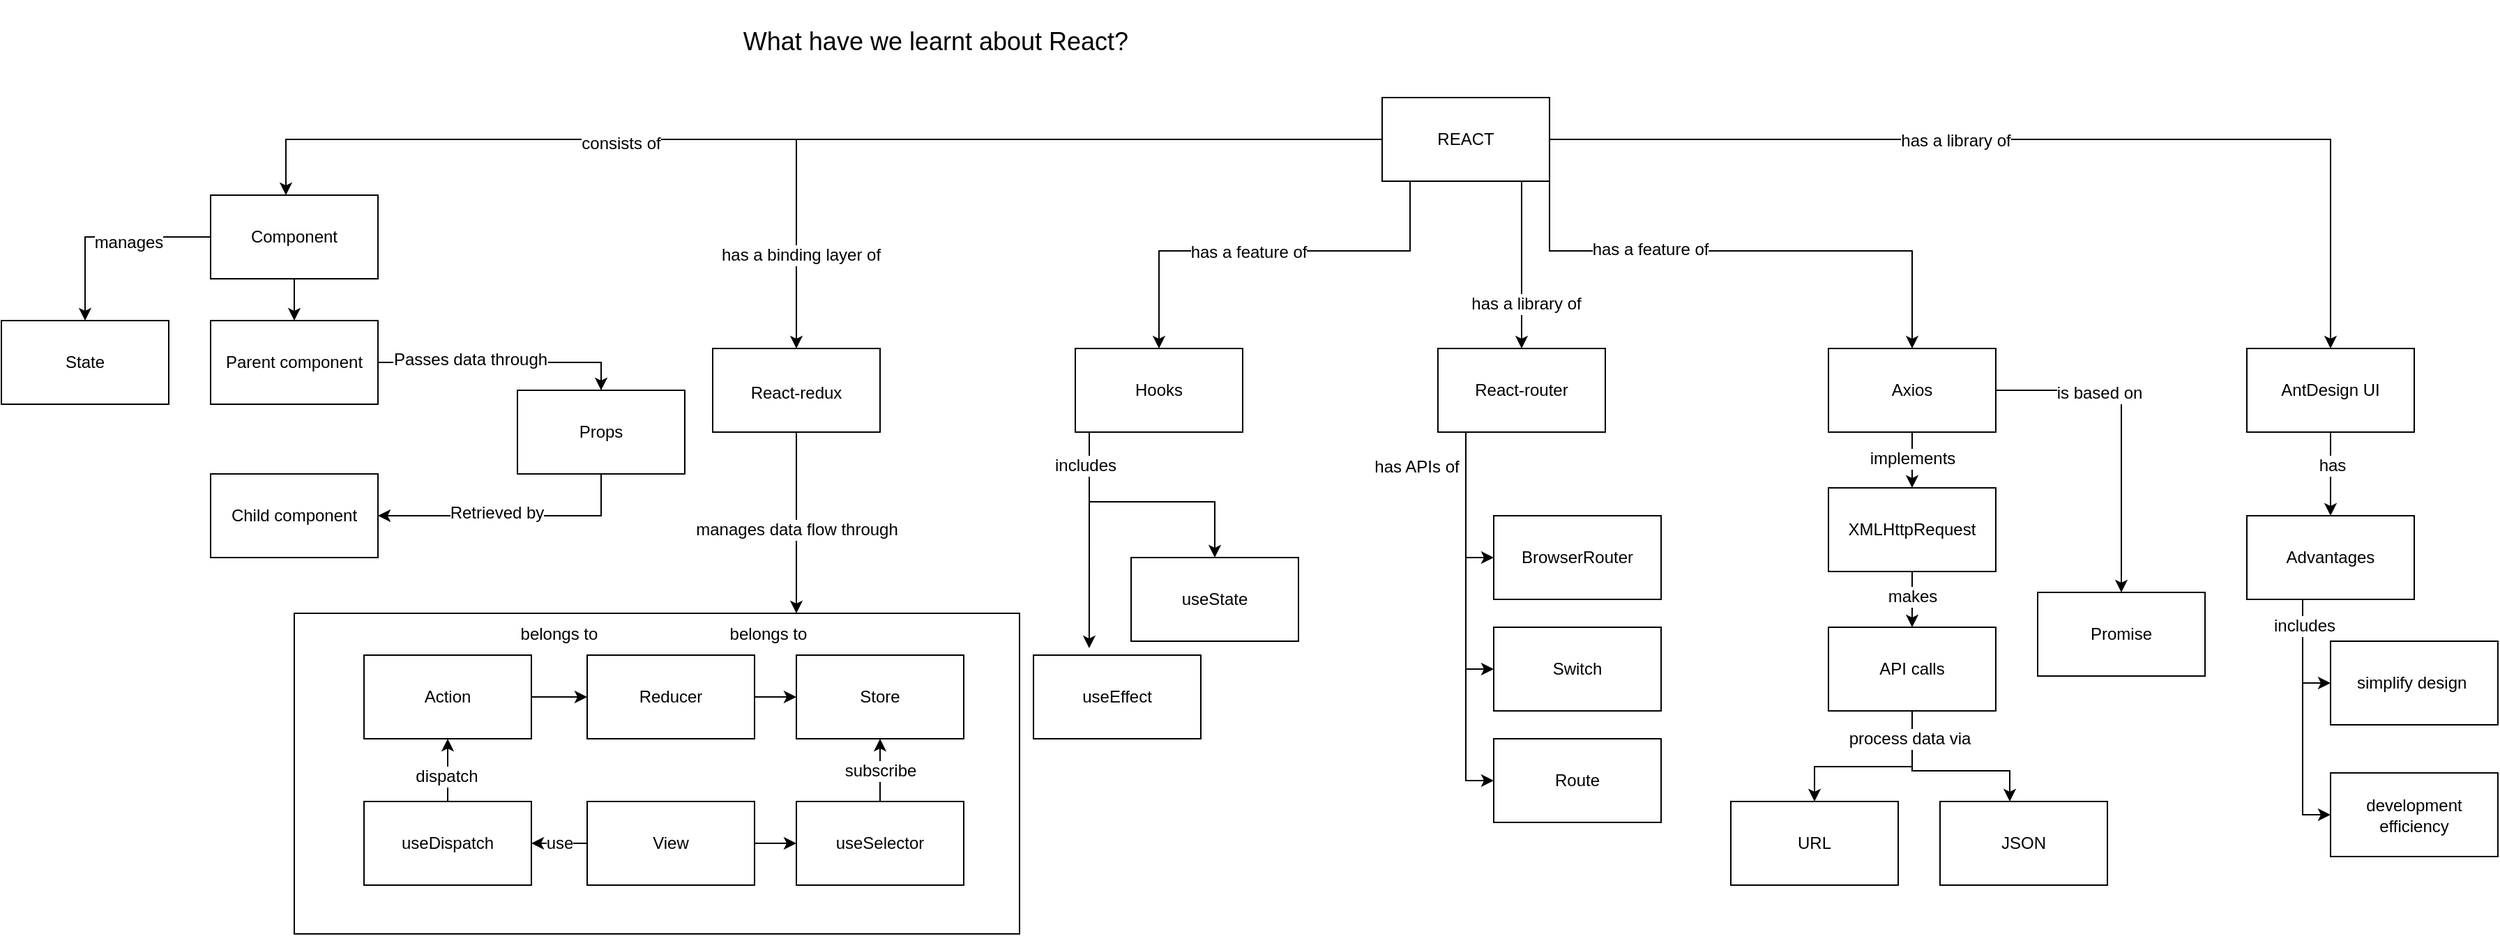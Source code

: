 <mxfile version="15.6.8" type="github">
  <diagram id="8TTe-FYzZjuJ3bXOilr_" name="Page-1">
    <mxGraphModel dx="3470" dy="768" grid="1" gridSize="10" guides="1" tooltips="1" connect="1" arrows="1" fold="1" page="1" pageScale="1" pageWidth="1654" pageHeight="1169" math="0" shadow="0">
      <root>
        <mxCell id="0" />
        <mxCell id="1" parent="0" />
        <mxCell id="9wk4nrIGjfBQMjjRyyHU-38" value="" style="rounded=0;whiteSpace=wrap;html=1;fontSize=12;" vertex="1" parent="1">
          <mxGeometry x="30" y="470" width="520" height="230" as="geometry" />
        </mxCell>
        <mxCell id="9wk4nrIGjfBQMjjRyyHU-8" style="edgeStyle=orthogonalEdgeStyle;rounded=0;orthogonalLoop=1;jettySize=auto;html=1;entryX=0.5;entryY=0;entryDx=0;entryDy=0;fontSize=12;" edge="1" parent="1" source="9wk4nrIGjfBQMjjRyyHU-1" target="9wk4nrIGjfBQMjjRyyHU-3">
          <mxGeometry relative="1" as="geometry">
            <Array as="points">
              <mxPoint x="390" y="130" />
            </Array>
          </mxGeometry>
        </mxCell>
        <mxCell id="9wk4nrIGjfBQMjjRyyHU-61" value="has a binding layer of" style="edgeLabel;html=1;align=center;verticalAlign=middle;resizable=0;points=[];fontSize=12;" vertex="1" connectable="0" parent="9wk4nrIGjfBQMjjRyyHU-8">
          <mxGeometry x="0.765" y="3" relative="1" as="geometry">
            <mxPoint as="offset" />
          </mxGeometry>
        </mxCell>
        <mxCell id="9wk4nrIGjfBQMjjRyyHU-15" style="edgeStyle=orthogonalEdgeStyle;rounded=0;orthogonalLoop=1;jettySize=auto;html=1;entryX=0.5;entryY=0;entryDx=0;entryDy=0;fontSize=12;" edge="1" parent="1" source="9wk4nrIGjfBQMjjRyyHU-1" target="9wk4nrIGjfBQMjjRyyHU-4">
          <mxGeometry relative="1" as="geometry">
            <Array as="points">
              <mxPoint x="830" y="210" />
              <mxPoint x="650" y="210" />
            </Array>
          </mxGeometry>
        </mxCell>
        <mxCell id="9wk4nrIGjfBQMjjRyyHU-77" value="has a feature of" style="edgeLabel;html=1;align=center;verticalAlign=middle;resizable=0;points=[];fontSize=12;" vertex="1" connectable="0" parent="9wk4nrIGjfBQMjjRyyHU-15">
          <mxGeometry x="0.107" y="1" relative="1" as="geometry">
            <mxPoint as="offset" />
          </mxGeometry>
        </mxCell>
        <mxCell id="9wk4nrIGjfBQMjjRyyHU-20" style="edgeStyle=orthogonalEdgeStyle;rounded=0;orthogonalLoop=1;jettySize=auto;html=1;exitX=0.5;exitY=1;exitDx=0;exitDy=0;entryX=0.5;entryY=0;entryDx=0;entryDy=0;fontSize=12;" edge="1" parent="1" source="9wk4nrIGjfBQMjjRyyHU-1" target="9wk4nrIGjfBQMjjRyyHU-5">
          <mxGeometry relative="1" as="geometry">
            <Array as="points">
              <mxPoint x="870" y="160" />
            </Array>
          </mxGeometry>
        </mxCell>
        <mxCell id="9wk4nrIGjfBQMjjRyyHU-101" value="has a library of" style="edgeLabel;html=1;align=center;verticalAlign=middle;resizable=0;points=[];fontSize=12;" vertex="1" connectable="0" parent="9wk4nrIGjfBQMjjRyyHU-20">
          <mxGeometry x="0.6" y="3" relative="1" as="geometry">
            <mxPoint as="offset" />
          </mxGeometry>
        </mxCell>
        <mxCell id="9wk4nrIGjfBQMjjRyyHU-24" style="edgeStyle=orthogonalEdgeStyle;rounded=0;orthogonalLoop=1;jettySize=auto;html=1;exitX=1;exitY=0.5;exitDx=0;exitDy=0;entryX=0.5;entryY=0;entryDx=0;entryDy=0;fontSize=12;" edge="1" parent="1" source="9wk4nrIGjfBQMjjRyyHU-1" target="9wk4nrIGjfBQMjjRyyHU-6">
          <mxGeometry relative="1" as="geometry">
            <Array as="points">
              <mxPoint x="930" y="210" />
              <mxPoint x="1190" y="210" />
            </Array>
          </mxGeometry>
        </mxCell>
        <mxCell id="9wk4nrIGjfBQMjjRyyHU-102" value="has a feature of" style="edgeLabel;html=1;align=center;verticalAlign=middle;resizable=0;points=[];fontSize=12;" vertex="1" connectable="0" parent="9wk4nrIGjfBQMjjRyyHU-24">
          <mxGeometry x="-0.259" y="1" relative="1" as="geometry">
            <mxPoint as="offset" />
          </mxGeometry>
        </mxCell>
        <mxCell id="9wk4nrIGjfBQMjjRyyHU-29" style="edgeStyle=orthogonalEdgeStyle;rounded=0;orthogonalLoop=1;jettySize=auto;html=1;entryX=0.5;entryY=0;entryDx=0;entryDy=0;fontSize=12;" edge="1" parent="1" source="9wk4nrIGjfBQMjjRyyHU-1" target="9wk4nrIGjfBQMjjRyyHU-7">
          <mxGeometry relative="1" as="geometry" />
        </mxCell>
        <mxCell id="9wk4nrIGjfBQMjjRyyHU-70" value="has a library of" style="edgeLabel;html=1;align=center;verticalAlign=middle;resizable=0;points=[];fontSize=12;" vertex="1" connectable="0" parent="9wk4nrIGjfBQMjjRyyHU-29">
          <mxGeometry x="-0.182" y="-1" relative="1" as="geometry">
            <mxPoint as="offset" />
          </mxGeometry>
        </mxCell>
        <mxCell id="9wk4nrIGjfBQMjjRyyHU-51" style="edgeStyle=orthogonalEdgeStyle;rounded=0;orthogonalLoop=1;jettySize=auto;html=1;exitX=0;exitY=0.25;exitDx=0;exitDy=0;entryX=0.45;entryY=0;entryDx=0;entryDy=0;entryPerimeter=0;fontSize=12;" edge="1" parent="1" source="9wk4nrIGjfBQMjjRyyHU-1" target="9wk4nrIGjfBQMjjRyyHU-30">
          <mxGeometry relative="1" as="geometry">
            <Array as="points">
              <mxPoint x="810" y="130" />
              <mxPoint x="24" y="130" />
            </Array>
          </mxGeometry>
        </mxCell>
        <mxCell id="9wk4nrIGjfBQMjjRyyHU-55" value="consists of" style="edgeLabel;html=1;align=center;verticalAlign=middle;resizable=0;points=[];fontSize=12;" vertex="1" connectable="0" parent="9wk4nrIGjfBQMjjRyyHU-51">
          <mxGeometry x="0.334" y="3" relative="1" as="geometry">
            <mxPoint as="offset" />
          </mxGeometry>
        </mxCell>
        <mxCell id="9wk4nrIGjfBQMjjRyyHU-1" value="REACT" style="rounded=0;whiteSpace=wrap;html=1;" vertex="1" parent="1">
          <mxGeometry x="810" y="100" width="120" height="60" as="geometry" />
        </mxCell>
        <mxCell id="9wk4nrIGjfBQMjjRyyHU-2" value="&lt;font style=&quot;font-size: 18px&quot;&gt;What have we learnt about React?&lt;/font&gt;" style="text;html=1;strokeColor=none;fillColor=none;align=center;verticalAlign=middle;whiteSpace=wrap;rounded=0;" vertex="1" parent="1">
          <mxGeometry x="330" y="30" width="320" height="60" as="geometry" />
        </mxCell>
        <mxCell id="9wk4nrIGjfBQMjjRyyHU-39" style="edgeStyle=orthogonalEdgeStyle;rounded=0;orthogonalLoop=1;jettySize=auto;html=1;exitX=0.5;exitY=1;exitDx=0;exitDy=0;fontSize=12;" edge="1" parent="1" source="9wk4nrIGjfBQMjjRyyHU-3">
          <mxGeometry relative="1" as="geometry">
            <mxPoint x="390" y="470" as="targetPoint" />
            <Array as="points">
              <mxPoint x="390" y="470" />
            </Array>
          </mxGeometry>
        </mxCell>
        <mxCell id="9wk4nrIGjfBQMjjRyyHU-62" value="manages data flow through" style="edgeLabel;html=1;align=center;verticalAlign=middle;resizable=0;points=[];fontSize=12;" vertex="1" connectable="0" parent="9wk4nrIGjfBQMjjRyyHU-39">
          <mxGeometry x="0.077" relative="1" as="geometry">
            <mxPoint as="offset" />
          </mxGeometry>
        </mxCell>
        <mxCell id="9wk4nrIGjfBQMjjRyyHU-3" value="&lt;font style=&quot;font-size: 12px&quot;&gt;React-redux&lt;/font&gt;" style="rounded=0;whiteSpace=wrap;html=1;fontSize=18;" vertex="1" parent="1">
          <mxGeometry x="330" y="280" width="120" height="60" as="geometry" />
        </mxCell>
        <mxCell id="9wk4nrIGjfBQMjjRyyHU-17" style="edgeStyle=orthogonalEdgeStyle;rounded=0;orthogonalLoop=1;jettySize=auto;html=1;entryX=0.5;entryY=0;entryDx=0;entryDy=0;fontSize=12;" edge="1" parent="1" source="9wk4nrIGjfBQMjjRyyHU-4" target="9wk4nrIGjfBQMjjRyyHU-16">
          <mxGeometry relative="1" as="geometry">
            <Array as="points">
              <mxPoint x="600" y="390" />
              <mxPoint x="690" y="390" />
            </Array>
          </mxGeometry>
        </mxCell>
        <mxCell id="9wk4nrIGjfBQMjjRyyHU-54" style="edgeStyle=orthogonalEdgeStyle;rounded=0;orthogonalLoop=1;jettySize=auto;html=1;entryX=0.333;entryY=-0.083;entryDx=0;entryDy=0;entryPerimeter=0;fontSize=12;" edge="1" parent="1" source="9wk4nrIGjfBQMjjRyyHU-4" target="9wk4nrIGjfBQMjjRyyHU-18">
          <mxGeometry relative="1" as="geometry">
            <Array as="points">
              <mxPoint x="600" y="380" />
              <mxPoint x="600" y="380" />
            </Array>
          </mxGeometry>
        </mxCell>
        <mxCell id="9wk4nrIGjfBQMjjRyyHU-84" value="includes" style="edgeLabel;html=1;align=center;verticalAlign=middle;resizable=0;points=[];fontSize=12;" vertex="1" connectable="0" parent="9wk4nrIGjfBQMjjRyyHU-54">
          <mxGeometry x="-0.69" y="-3" relative="1" as="geometry">
            <mxPoint as="offset" />
          </mxGeometry>
        </mxCell>
        <mxCell id="9wk4nrIGjfBQMjjRyyHU-4" value="Hooks" style="rounded=0;whiteSpace=wrap;html=1;fontSize=12;" vertex="1" parent="1">
          <mxGeometry x="590" y="280" width="120" height="60" as="geometry" />
        </mxCell>
        <mxCell id="9wk4nrIGjfBQMjjRyyHU-81" style="edgeStyle=orthogonalEdgeStyle;rounded=0;orthogonalLoop=1;jettySize=auto;html=1;entryX=0;entryY=0.5;entryDx=0;entryDy=0;fontSize=12;" edge="1" parent="1" source="9wk4nrIGjfBQMjjRyyHU-5" target="9wk4nrIGjfBQMjjRyyHU-22">
          <mxGeometry relative="1" as="geometry">
            <Array as="points">
              <mxPoint x="870" y="510" />
            </Array>
          </mxGeometry>
        </mxCell>
        <mxCell id="9wk4nrIGjfBQMjjRyyHU-82" style="edgeStyle=orthogonalEdgeStyle;rounded=0;orthogonalLoop=1;jettySize=auto;html=1;entryX=0;entryY=0.5;entryDx=0;entryDy=0;fontSize=12;" edge="1" parent="1" source="9wk4nrIGjfBQMjjRyyHU-5" target="9wk4nrIGjfBQMjjRyyHU-23">
          <mxGeometry relative="1" as="geometry">
            <Array as="points">
              <mxPoint x="870" y="590" />
            </Array>
          </mxGeometry>
        </mxCell>
        <mxCell id="9wk4nrIGjfBQMjjRyyHU-94" style="edgeStyle=orthogonalEdgeStyle;rounded=0;orthogonalLoop=1;jettySize=auto;html=1;entryX=0;entryY=0.5;entryDx=0;entryDy=0;fontSize=12;" edge="1" parent="1" source="9wk4nrIGjfBQMjjRyyHU-5" target="9wk4nrIGjfBQMjjRyyHU-21">
          <mxGeometry relative="1" as="geometry">
            <Array as="points">
              <mxPoint x="870" y="430" />
            </Array>
          </mxGeometry>
        </mxCell>
        <mxCell id="9wk4nrIGjfBQMjjRyyHU-5" value="React-router" style="rounded=0;whiteSpace=wrap;html=1;fontSize=12;" vertex="1" parent="1">
          <mxGeometry x="850" y="280" width="120" height="60" as="geometry" />
        </mxCell>
        <mxCell id="9wk4nrIGjfBQMjjRyyHU-71" style="edgeStyle=orthogonalEdgeStyle;rounded=0;orthogonalLoop=1;jettySize=auto;html=1;entryX=0.5;entryY=0;entryDx=0;entryDy=0;fontSize=12;" edge="1" parent="1" source="9wk4nrIGjfBQMjjRyyHU-6" target="9wk4nrIGjfBQMjjRyyHU-25">
          <mxGeometry relative="1" as="geometry" />
        </mxCell>
        <mxCell id="9wk4nrIGjfBQMjjRyyHU-72" value="implements" style="edgeLabel;html=1;align=center;verticalAlign=middle;resizable=0;points=[];fontSize=12;" vertex="1" connectable="0" parent="9wk4nrIGjfBQMjjRyyHU-71">
          <mxGeometry x="-0.05" relative="1" as="geometry">
            <mxPoint as="offset" />
          </mxGeometry>
        </mxCell>
        <mxCell id="9wk4nrIGjfBQMjjRyyHU-86" style="edgeStyle=orthogonalEdgeStyle;rounded=0;orthogonalLoop=1;jettySize=auto;html=1;fontSize=12;entryX=0.5;entryY=0;entryDx=0;entryDy=0;" edge="1" parent="1" source="9wk4nrIGjfBQMjjRyyHU-6" target="9wk4nrIGjfBQMjjRyyHU-85">
          <mxGeometry relative="1" as="geometry">
            <mxPoint x="1320" y="370" as="targetPoint" />
          </mxGeometry>
        </mxCell>
        <mxCell id="9wk4nrIGjfBQMjjRyyHU-87" value="is based on" style="edgeLabel;html=1;align=center;verticalAlign=middle;resizable=0;points=[];fontSize=12;" vertex="1" connectable="0" parent="9wk4nrIGjfBQMjjRyyHU-86">
          <mxGeometry x="-0.371" y="-2" relative="1" as="geometry">
            <mxPoint as="offset" />
          </mxGeometry>
        </mxCell>
        <mxCell id="9wk4nrIGjfBQMjjRyyHU-6" value="Axios" style="rounded=0;whiteSpace=wrap;html=1;fontSize=12;" vertex="1" parent="1">
          <mxGeometry x="1130" y="280" width="120" height="60" as="geometry" />
        </mxCell>
        <mxCell id="9wk4nrIGjfBQMjjRyyHU-68" style="edgeStyle=orthogonalEdgeStyle;rounded=0;orthogonalLoop=1;jettySize=auto;html=1;entryX=0.5;entryY=0;entryDx=0;entryDy=0;fontSize=12;" edge="1" parent="1" source="9wk4nrIGjfBQMjjRyyHU-7" target="9wk4nrIGjfBQMjjRyyHU-31">
          <mxGeometry relative="1" as="geometry" />
        </mxCell>
        <mxCell id="9wk4nrIGjfBQMjjRyyHU-69" value="has" style="edgeLabel;html=1;align=center;verticalAlign=middle;resizable=0;points=[];fontSize=12;" vertex="1" connectable="0" parent="9wk4nrIGjfBQMjjRyyHU-68">
          <mxGeometry x="-0.2" y="1" relative="1" as="geometry">
            <mxPoint as="offset" />
          </mxGeometry>
        </mxCell>
        <mxCell id="9wk4nrIGjfBQMjjRyyHU-7" value="AntDesign UI" style="rounded=0;whiteSpace=wrap;html=1;fontSize=12;" vertex="1" parent="1">
          <mxGeometry x="1430" y="280" width="120" height="60" as="geometry" />
        </mxCell>
        <mxCell id="9wk4nrIGjfBQMjjRyyHU-32" value="subscribe" style="edgeStyle=orthogonalEdgeStyle;rounded=0;orthogonalLoop=1;jettySize=auto;html=1;fontSize=12;exitX=0.5;exitY=0;exitDx=0;exitDy=0;" edge="1" parent="1" source="9wk4nrIGjfBQMjjRyyHU-13" target="9wk4nrIGjfBQMjjRyyHU-9">
          <mxGeometry relative="1" as="geometry">
            <mxPoint x="450" y="600" as="sourcePoint" />
          </mxGeometry>
        </mxCell>
        <mxCell id="9wk4nrIGjfBQMjjRyyHU-9" value="Store" style="rounded=0;whiteSpace=wrap;html=1;fontSize=12;" vertex="1" parent="1">
          <mxGeometry x="390" y="500" width="120" height="60" as="geometry" />
        </mxCell>
        <mxCell id="9wk4nrIGjfBQMjjRyyHU-37" style="edgeStyle=orthogonalEdgeStyle;rounded=0;orthogonalLoop=1;jettySize=auto;html=1;exitX=1;exitY=0.5;exitDx=0;exitDy=0;entryX=0;entryY=0.5;entryDx=0;entryDy=0;fontSize=12;" edge="1" parent="1" source="9wk4nrIGjfBQMjjRyyHU-10" target="9wk4nrIGjfBQMjjRyyHU-9">
          <mxGeometry relative="1" as="geometry" />
        </mxCell>
        <mxCell id="9wk4nrIGjfBQMjjRyyHU-10" value="Reducer" style="rounded=0;whiteSpace=wrap;html=1;fontSize=12;" vertex="1" parent="1">
          <mxGeometry x="240" y="500" width="120" height="60" as="geometry" />
        </mxCell>
        <mxCell id="9wk4nrIGjfBQMjjRyyHU-36" style="edgeStyle=orthogonalEdgeStyle;rounded=0;orthogonalLoop=1;jettySize=auto;html=1;exitX=1;exitY=0.5;exitDx=0;exitDy=0;entryX=0;entryY=0.5;entryDx=0;entryDy=0;fontSize=12;" edge="1" parent="1" source="9wk4nrIGjfBQMjjRyyHU-11" target="9wk4nrIGjfBQMjjRyyHU-10">
          <mxGeometry relative="1" as="geometry" />
        </mxCell>
        <mxCell id="9wk4nrIGjfBQMjjRyyHU-11" value="Action" style="rounded=0;whiteSpace=wrap;html=1;fontSize=12;" vertex="1" parent="1">
          <mxGeometry x="80" y="500" width="120" height="60" as="geometry" />
        </mxCell>
        <mxCell id="9wk4nrIGjfBQMjjRyyHU-34" value="use" style="edgeStyle=orthogonalEdgeStyle;rounded=0;orthogonalLoop=1;jettySize=auto;html=1;exitX=0;exitY=0.5;exitDx=0;exitDy=0;entryX=1;entryY=0.5;entryDx=0;entryDy=0;fontSize=12;" edge="1" parent="1" source="9wk4nrIGjfBQMjjRyyHU-12" target="9wk4nrIGjfBQMjjRyyHU-14">
          <mxGeometry relative="1" as="geometry" />
        </mxCell>
        <mxCell id="9wk4nrIGjfBQMjjRyyHU-12" value="View" style="rounded=0;whiteSpace=wrap;html=1;fontSize=12;" vertex="1" parent="1">
          <mxGeometry x="240" y="605" width="120" height="60" as="geometry" />
        </mxCell>
        <mxCell id="9wk4nrIGjfBQMjjRyyHU-33" style="edgeStyle=orthogonalEdgeStyle;rounded=0;orthogonalLoop=1;jettySize=auto;html=1;exitX=1;exitY=0.5;exitDx=0;exitDy=0;entryX=0;entryY=0.5;entryDx=0;entryDy=0;fontSize=12;" edge="1" parent="1" source="9wk4nrIGjfBQMjjRyyHU-12" target="9wk4nrIGjfBQMjjRyyHU-13">
          <mxGeometry relative="1" as="geometry" />
        </mxCell>
        <mxCell id="9wk4nrIGjfBQMjjRyyHU-13" value="useSelector" style="rounded=0;whiteSpace=wrap;html=1;fontSize=12;" vertex="1" parent="1">
          <mxGeometry x="390" y="605" width="120" height="60" as="geometry" />
        </mxCell>
        <mxCell id="9wk4nrIGjfBQMjjRyyHU-35" style="edgeStyle=orthogonalEdgeStyle;rounded=0;orthogonalLoop=1;jettySize=auto;html=1;exitX=0.5;exitY=0;exitDx=0;exitDy=0;entryX=0.5;entryY=1;entryDx=0;entryDy=0;fontSize=12;" edge="1" parent="1" source="9wk4nrIGjfBQMjjRyyHU-14" target="9wk4nrIGjfBQMjjRyyHU-11">
          <mxGeometry relative="1" as="geometry" />
        </mxCell>
        <mxCell id="9wk4nrIGjfBQMjjRyyHU-64" value="dispatch" style="edgeLabel;html=1;align=center;verticalAlign=middle;resizable=0;points=[];fontSize=12;" vertex="1" connectable="0" parent="9wk4nrIGjfBQMjjRyyHU-35">
          <mxGeometry x="-0.2" y="1" relative="1" as="geometry">
            <mxPoint as="offset" />
          </mxGeometry>
        </mxCell>
        <mxCell id="9wk4nrIGjfBQMjjRyyHU-14" value="useDispatch" style="rounded=0;whiteSpace=wrap;html=1;fontSize=12;" vertex="1" parent="1">
          <mxGeometry x="80" y="605" width="120" height="60" as="geometry" />
        </mxCell>
        <mxCell id="9wk4nrIGjfBQMjjRyyHU-16" value="useState" style="rounded=0;whiteSpace=wrap;html=1;fontSize=12;" vertex="1" parent="1">
          <mxGeometry x="630" y="430" width="120" height="60" as="geometry" />
        </mxCell>
        <mxCell id="9wk4nrIGjfBQMjjRyyHU-18" value="useEffect" style="rounded=0;whiteSpace=wrap;html=1;fontSize=12;" vertex="1" parent="1">
          <mxGeometry x="560" y="500" width="120" height="60" as="geometry" />
        </mxCell>
        <mxCell id="9wk4nrIGjfBQMjjRyyHU-21" value="BrowserRouter" style="rounded=0;whiteSpace=wrap;html=1;fontSize=12;" vertex="1" parent="1">
          <mxGeometry x="890" y="400" width="120" height="60" as="geometry" />
        </mxCell>
        <mxCell id="9wk4nrIGjfBQMjjRyyHU-22" value="Switch" style="rounded=0;whiteSpace=wrap;html=1;fontSize=12;" vertex="1" parent="1">
          <mxGeometry x="890" y="480" width="120" height="60" as="geometry" />
        </mxCell>
        <mxCell id="9wk4nrIGjfBQMjjRyyHU-23" value="Route" style="rounded=0;whiteSpace=wrap;html=1;fontSize=12;" vertex="1" parent="1">
          <mxGeometry x="890" y="560" width="120" height="60" as="geometry" />
        </mxCell>
        <mxCell id="9wk4nrIGjfBQMjjRyyHU-74" style="edgeStyle=orthogonalEdgeStyle;rounded=0;orthogonalLoop=1;jettySize=auto;html=1;entryX=0.5;entryY=0;entryDx=0;entryDy=0;fontSize=12;" edge="1" parent="1" source="9wk4nrIGjfBQMjjRyyHU-25" target="9wk4nrIGjfBQMjjRyyHU-27">
          <mxGeometry relative="1" as="geometry" />
        </mxCell>
        <mxCell id="9wk4nrIGjfBQMjjRyyHU-97" value="makes" style="edgeLabel;html=1;align=center;verticalAlign=middle;resizable=0;points=[];fontSize=12;" vertex="1" connectable="0" parent="9wk4nrIGjfBQMjjRyyHU-74">
          <mxGeometry x="-0.1" relative="1" as="geometry">
            <mxPoint as="offset" />
          </mxGeometry>
        </mxCell>
        <mxCell id="9wk4nrIGjfBQMjjRyyHU-25" value="XMLHttpRequest" style="rounded=0;whiteSpace=wrap;html=1;fontSize=12;" vertex="1" parent="1">
          <mxGeometry x="1130" y="380" width="120" height="60" as="geometry" />
        </mxCell>
        <mxCell id="9wk4nrIGjfBQMjjRyyHU-91" style="edgeStyle=orthogonalEdgeStyle;rounded=0;orthogonalLoop=1;jettySize=auto;html=1;fontSize=12;" edge="1" parent="1" source="9wk4nrIGjfBQMjjRyyHU-27" target="9wk4nrIGjfBQMjjRyyHU-88">
          <mxGeometry relative="1" as="geometry">
            <Array as="points">
              <mxPoint x="1190" y="583" />
              <mxPoint x="1260" y="583" />
            </Array>
          </mxGeometry>
        </mxCell>
        <mxCell id="9wk4nrIGjfBQMjjRyyHU-92" style="edgeStyle=orthogonalEdgeStyle;rounded=0;orthogonalLoop=1;jettySize=auto;html=1;entryX=0.5;entryY=0;entryDx=0;entryDy=0;fontSize=12;" edge="1" parent="1" source="9wk4nrIGjfBQMjjRyyHU-27" target="9wk4nrIGjfBQMjjRyyHU-89">
          <mxGeometry relative="1" as="geometry">
            <Array as="points">
              <mxPoint x="1190" y="580" />
              <mxPoint x="1120" y="580" />
            </Array>
          </mxGeometry>
        </mxCell>
        <mxCell id="9wk4nrIGjfBQMjjRyyHU-93" value="process data via" style="edgeLabel;html=1;align=center;verticalAlign=middle;resizable=0;points=[];fontSize=12;" vertex="1" connectable="0" parent="9wk4nrIGjfBQMjjRyyHU-92">
          <mxGeometry x="-0.704" y="-2" relative="1" as="geometry">
            <mxPoint as="offset" />
          </mxGeometry>
        </mxCell>
        <mxCell id="9wk4nrIGjfBQMjjRyyHU-27" value="API calls" style="rounded=0;whiteSpace=wrap;html=1;fontSize=12;" vertex="1" parent="1">
          <mxGeometry x="1130" y="480" width="120" height="60" as="geometry" />
        </mxCell>
        <mxCell id="9wk4nrIGjfBQMjjRyyHU-52" style="edgeStyle=orthogonalEdgeStyle;rounded=0;orthogonalLoop=1;jettySize=auto;html=1;entryX=0.5;entryY=0;entryDx=0;entryDy=0;fontSize=12;" edge="1" parent="1" source="9wk4nrIGjfBQMjjRyyHU-30" target="9wk4nrIGjfBQMjjRyyHU-40">
          <mxGeometry relative="1" as="geometry" />
        </mxCell>
        <mxCell id="9wk4nrIGjfBQMjjRyyHU-56" value="manages" style="edgeLabel;html=1;align=center;verticalAlign=middle;resizable=0;points=[];fontSize=12;" vertex="1" connectable="0" parent="9wk4nrIGjfBQMjjRyyHU-52">
          <mxGeometry x="-0.213" y="4" relative="1" as="geometry">
            <mxPoint as="offset" />
          </mxGeometry>
        </mxCell>
        <mxCell id="9wk4nrIGjfBQMjjRyyHU-60" style="edgeStyle=orthogonalEdgeStyle;rounded=0;orthogonalLoop=1;jettySize=auto;html=1;fontSize=12;entryX=0.5;entryY=0;entryDx=0;entryDy=0;" edge="1" parent="1" source="9wk4nrIGjfBQMjjRyyHU-30" target="9wk4nrIGjfBQMjjRyyHU-45">
          <mxGeometry relative="1" as="geometry">
            <mxPoint x="30" y="250" as="targetPoint" />
          </mxGeometry>
        </mxCell>
        <mxCell id="9wk4nrIGjfBQMjjRyyHU-30" value="Component" style="rounded=0;whiteSpace=wrap;html=1;fontSize=12;" vertex="1" parent="1">
          <mxGeometry x="-30" y="170" width="120" height="60" as="geometry" />
        </mxCell>
        <mxCell id="9wk4nrIGjfBQMjjRyyHU-98" style="edgeStyle=orthogonalEdgeStyle;rounded=0;orthogonalLoop=1;jettySize=auto;html=1;entryX=0;entryY=0.5;entryDx=0;entryDy=0;fontSize=12;" edge="1" parent="1" source="9wk4nrIGjfBQMjjRyyHU-31" target="9wk4nrIGjfBQMjjRyyHU-95">
          <mxGeometry relative="1" as="geometry">
            <Array as="points">
              <mxPoint x="1470" y="520" />
            </Array>
          </mxGeometry>
        </mxCell>
        <mxCell id="9wk4nrIGjfBQMjjRyyHU-99" style="edgeStyle=orthogonalEdgeStyle;rounded=0;orthogonalLoop=1;jettySize=auto;html=1;entryX=0;entryY=0.5;entryDx=0;entryDy=0;fontSize=12;" edge="1" parent="1" source="9wk4nrIGjfBQMjjRyyHU-31" target="9wk4nrIGjfBQMjjRyyHU-96">
          <mxGeometry relative="1" as="geometry">
            <Array as="points">
              <mxPoint x="1470" y="615" />
            </Array>
          </mxGeometry>
        </mxCell>
        <mxCell id="9wk4nrIGjfBQMjjRyyHU-100" value="includes" style="edgeLabel;html=1;align=center;verticalAlign=middle;resizable=0;points=[];fontSize=12;" vertex="1" connectable="0" parent="9wk4nrIGjfBQMjjRyyHU-99">
          <mxGeometry x="-0.782" y="1" relative="1" as="geometry">
            <mxPoint as="offset" />
          </mxGeometry>
        </mxCell>
        <mxCell id="9wk4nrIGjfBQMjjRyyHU-31" value="Advantages" style="rounded=0;whiteSpace=wrap;html=1;fontSize=12;" vertex="1" parent="1">
          <mxGeometry x="1430" y="400" width="120" height="60" as="geometry" />
        </mxCell>
        <mxCell id="9wk4nrIGjfBQMjjRyyHU-40" value="State" style="rounded=0;whiteSpace=wrap;html=1;fontSize=12;" vertex="1" parent="1">
          <mxGeometry x="-180" y="260" width="120" height="60" as="geometry" />
        </mxCell>
        <mxCell id="9wk4nrIGjfBQMjjRyyHU-50" style="edgeStyle=orthogonalEdgeStyle;rounded=0;orthogonalLoop=1;jettySize=auto;html=1;exitX=0.5;exitY=1;exitDx=0;exitDy=0;fontSize=12;" edge="1" parent="1" source="9wk4nrIGjfBQMjjRyyHU-42">
          <mxGeometry relative="1" as="geometry">
            <mxPoint x="90" y="400" as="targetPoint" />
            <Array as="points">
              <mxPoint x="180" y="400" />
              <mxPoint x="90" y="400" />
            </Array>
          </mxGeometry>
        </mxCell>
        <mxCell id="9wk4nrIGjfBQMjjRyyHU-59" value="Retrieved by" style="edgeLabel;html=1;align=center;verticalAlign=middle;resizable=0;points=[];fontSize=12;" vertex="1" connectable="0" parent="9wk4nrIGjfBQMjjRyyHU-50">
          <mxGeometry x="0.105" y="-2" relative="1" as="geometry">
            <mxPoint as="offset" />
          </mxGeometry>
        </mxCell>
        <mxCell id="9wk4nrIGjfBQMjjRyyHU-42" value="Props" style="rounded=0;whiteSpace=wrap;html=1;fontSize=12;" vertex="1" parent="1">
          <mxGeometry x="190" y="310" width="120" height="60" as="geometry" />
        </mxCell>
        <mxCell id="9wk4nrIGjfBQMjjRyyHU-49" style="edgeStyle=orthogonalEdgeStyle;rounded=0;orthogonalLoop=1;jettySize=auto;html=1;exitX=1;exitY=0.5;exitDx=0;exitDy=0;entryX=0.5;entryY=0;entryDx=0;entryDy=0;fontSize=12;" edge="1" parent="1" source="9wk4nrIGjfBQMjjRyyHU-45" target="9wk4nrIGjfBQMjjRyyHU-42">
          <mxGeometry relative="1" as="geometry" />
        </mxCell>
        <mxCell id="9wk4nrIGjfBQMjjRyyHU-58" value="Passes data through" style="edgeLabel;html=1;align=center;verticalAlign=middle;resizable=0;points=[];fontSize=12;" vertex="1" connectable="0" parent="9wk4nrIGjfBQMjjRyyHU-49">
          <mxGeometry x="-0.273" y="2" relative="1" as="geometry">
            <mxPoint as="offset" />
          </mxGeometry>
        </mxCell>
        <mxCell id="9wk4nrIGjfBQMjjRyyHU-45" value="Parent component" style="rounded=0;whiteSpace=wrap;html=1;fontSize=12;" vertex="1" parent="1">
          <mxGeometry x="-30" y="260" width="120" height="60" as="geometry" />
        </mxCell>
        <mxCell id="9wk4nrIGjfBQMjjRyyHU-46" value="Child component" style="rounded=0;whiteSpace=wrap;html=1;fontSize=12;" vertex="1" parent="1">
          <mxGeometry x="-30" y="370" width="120" height="60" as="geometry" />
        </mxCell>
        <mxCell id="9wk4nrIGjfBQMjjRyyHU-66" value="belongs to" style="text;html=1;strokeColor=none;fillColor=none;align=center;verticalAlign=middle;whiteSpace=wrap;rounded=0;fontSize=12;" vertex="1" parent="1">
          <mxGeometry x="340" y="470" width="60" height="30" as="geometry" />
        </mxCell>
        <mxCell id="9wk4nrIGjfBQMjjRyyHU-79" value="belongs to" style="text;html=1;strokeColor=none;fillColor=none;align=center;verticalAlign=middle;whiteSpace=wrap;rounded=0;fontSize=12;" vertex="1" parent="1">
          <mxGeometry x="190" y="470" width="60" height="30" as="geometry" />
        </mxCell>
        <mxCell id="9wk4nrIGjfBQMjjRyyHU-83" value="has APIs of" style="text;html=1;strokeColor=none;fillColor=none;align=center;verticalAlign=middle;whiteSpace=wrap;rounded=0;fontSize=12;" vertex="1" parent="1">
          <mxGeometry x="800" y="350" width="70" height="30" as="geometry" />
        </mxCell>
        <mxCell id="9wk4nrIGjfBQMjjRyyHU-85" value="Promise" style="rounded=0;whiteSpace=wrap;html=1;fontSize=12;" vertex="1" parent="1">
          <mxGeometry x="1280" y="455" width="120" height="60" as="geometry" />
        </mxCell>
        <mxCell id="9wk4nrIGjfBQMjjRyyHU-88" value="JSON" style="rounded=0;whiteSpace=wrap;html=1;fontSize=12;" vertex="1" parent="1">
          <mxGeometry x="1210" y="605" width="120" height="60" as="geometry" />
        </mxCell>
        <mxCell id="9wk4nrIGjfBQMjjRyyHU-89" value="URL" style="rounded=0;whiteSpace=wrap;html=1;fontSize=12;" vertex="1" parent="1">
          <mxGeometry x="1060" y="605" width="120" height="60" as="geometry" />
        </mxCell>
        <mxCell id="9wk4nrIGjfBQMjjRyyHU-95" value="simplify design&amp;nbsp;" style="rounded=0;whiteSpace=wrap;html=1;fontSize=12;" vertex="1" parent="1">
          <mxGeometry x="1490" y="490" width="120" height="60" as="geometry" />
        </mxCell>
        <mxCell id="9wk4nrIGjfBQMjjRyyHU-96" value="development efficiency" style="rounded=0;whiteSpace=wrap;html=1;fontSize=12;" vertex="1" parent="1">
          <mxGeometry x="1490" y="584.5" width="120" height="60" as="geometry" />
        </mxCell>
      </root>
    </mxGraphModel>
  </diagram>
</mxfile>
